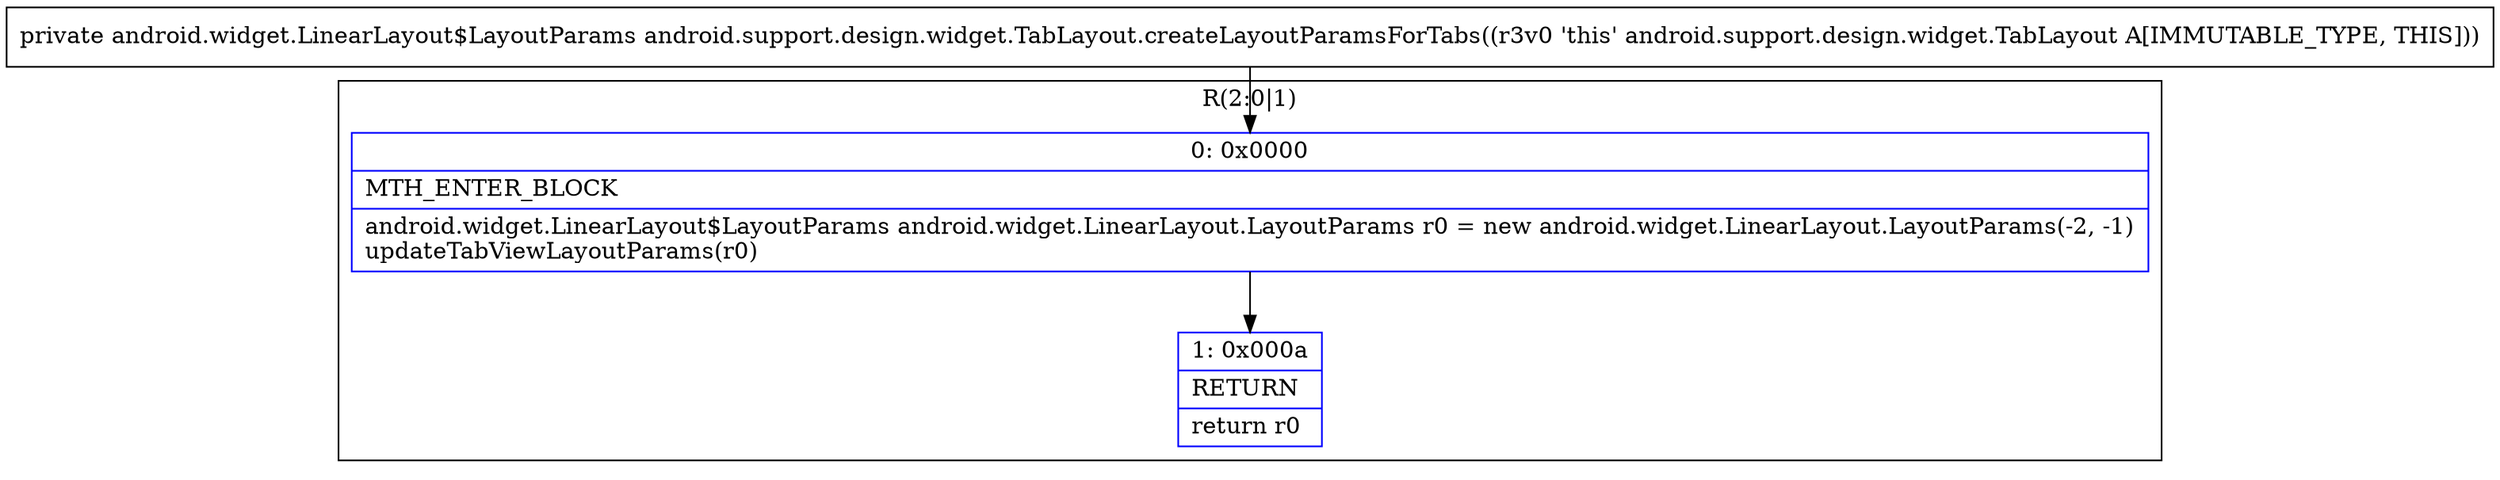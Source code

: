digraph "CFG forandroid.support.design.widget.TabLayout.createLayoutParamsForTabs()Landroid\/widget\/LinearLayout$LayoutParams;" {
subgraph cluster_Region_367732809 {
label = "R(2:0|1)";
node [shape=record,color=blue];
Node_0 [shape=record,label="{0\:\ 0x0000|MTH_ENTER_BLOCK\l|android.widget.LinearLayout$LayoutParams android.widget.LinearLayout.LayoutParams r0 = new android.widget.LinearLayout.LayoutParams(\-2, \-1)\lupdateTabViewLayoutParams(r0)\l}"];
Node_1 [shape=record,label="{1\:\ 0x000a|RETURN\l|return r0\l}"];
}
MethodNode[shape=record,label="{private android.widget.LinearLayout$LayoutParams android.support.design.widget.TabLayout.createLayoutParamsForTabs((r3v0 'this' android.support.design.widget.TabLayout A[IMMUTABLE_TYPE, THIS])) }"];
MethodNode -> Node_0;
Node_0 -> Node_1;
}

